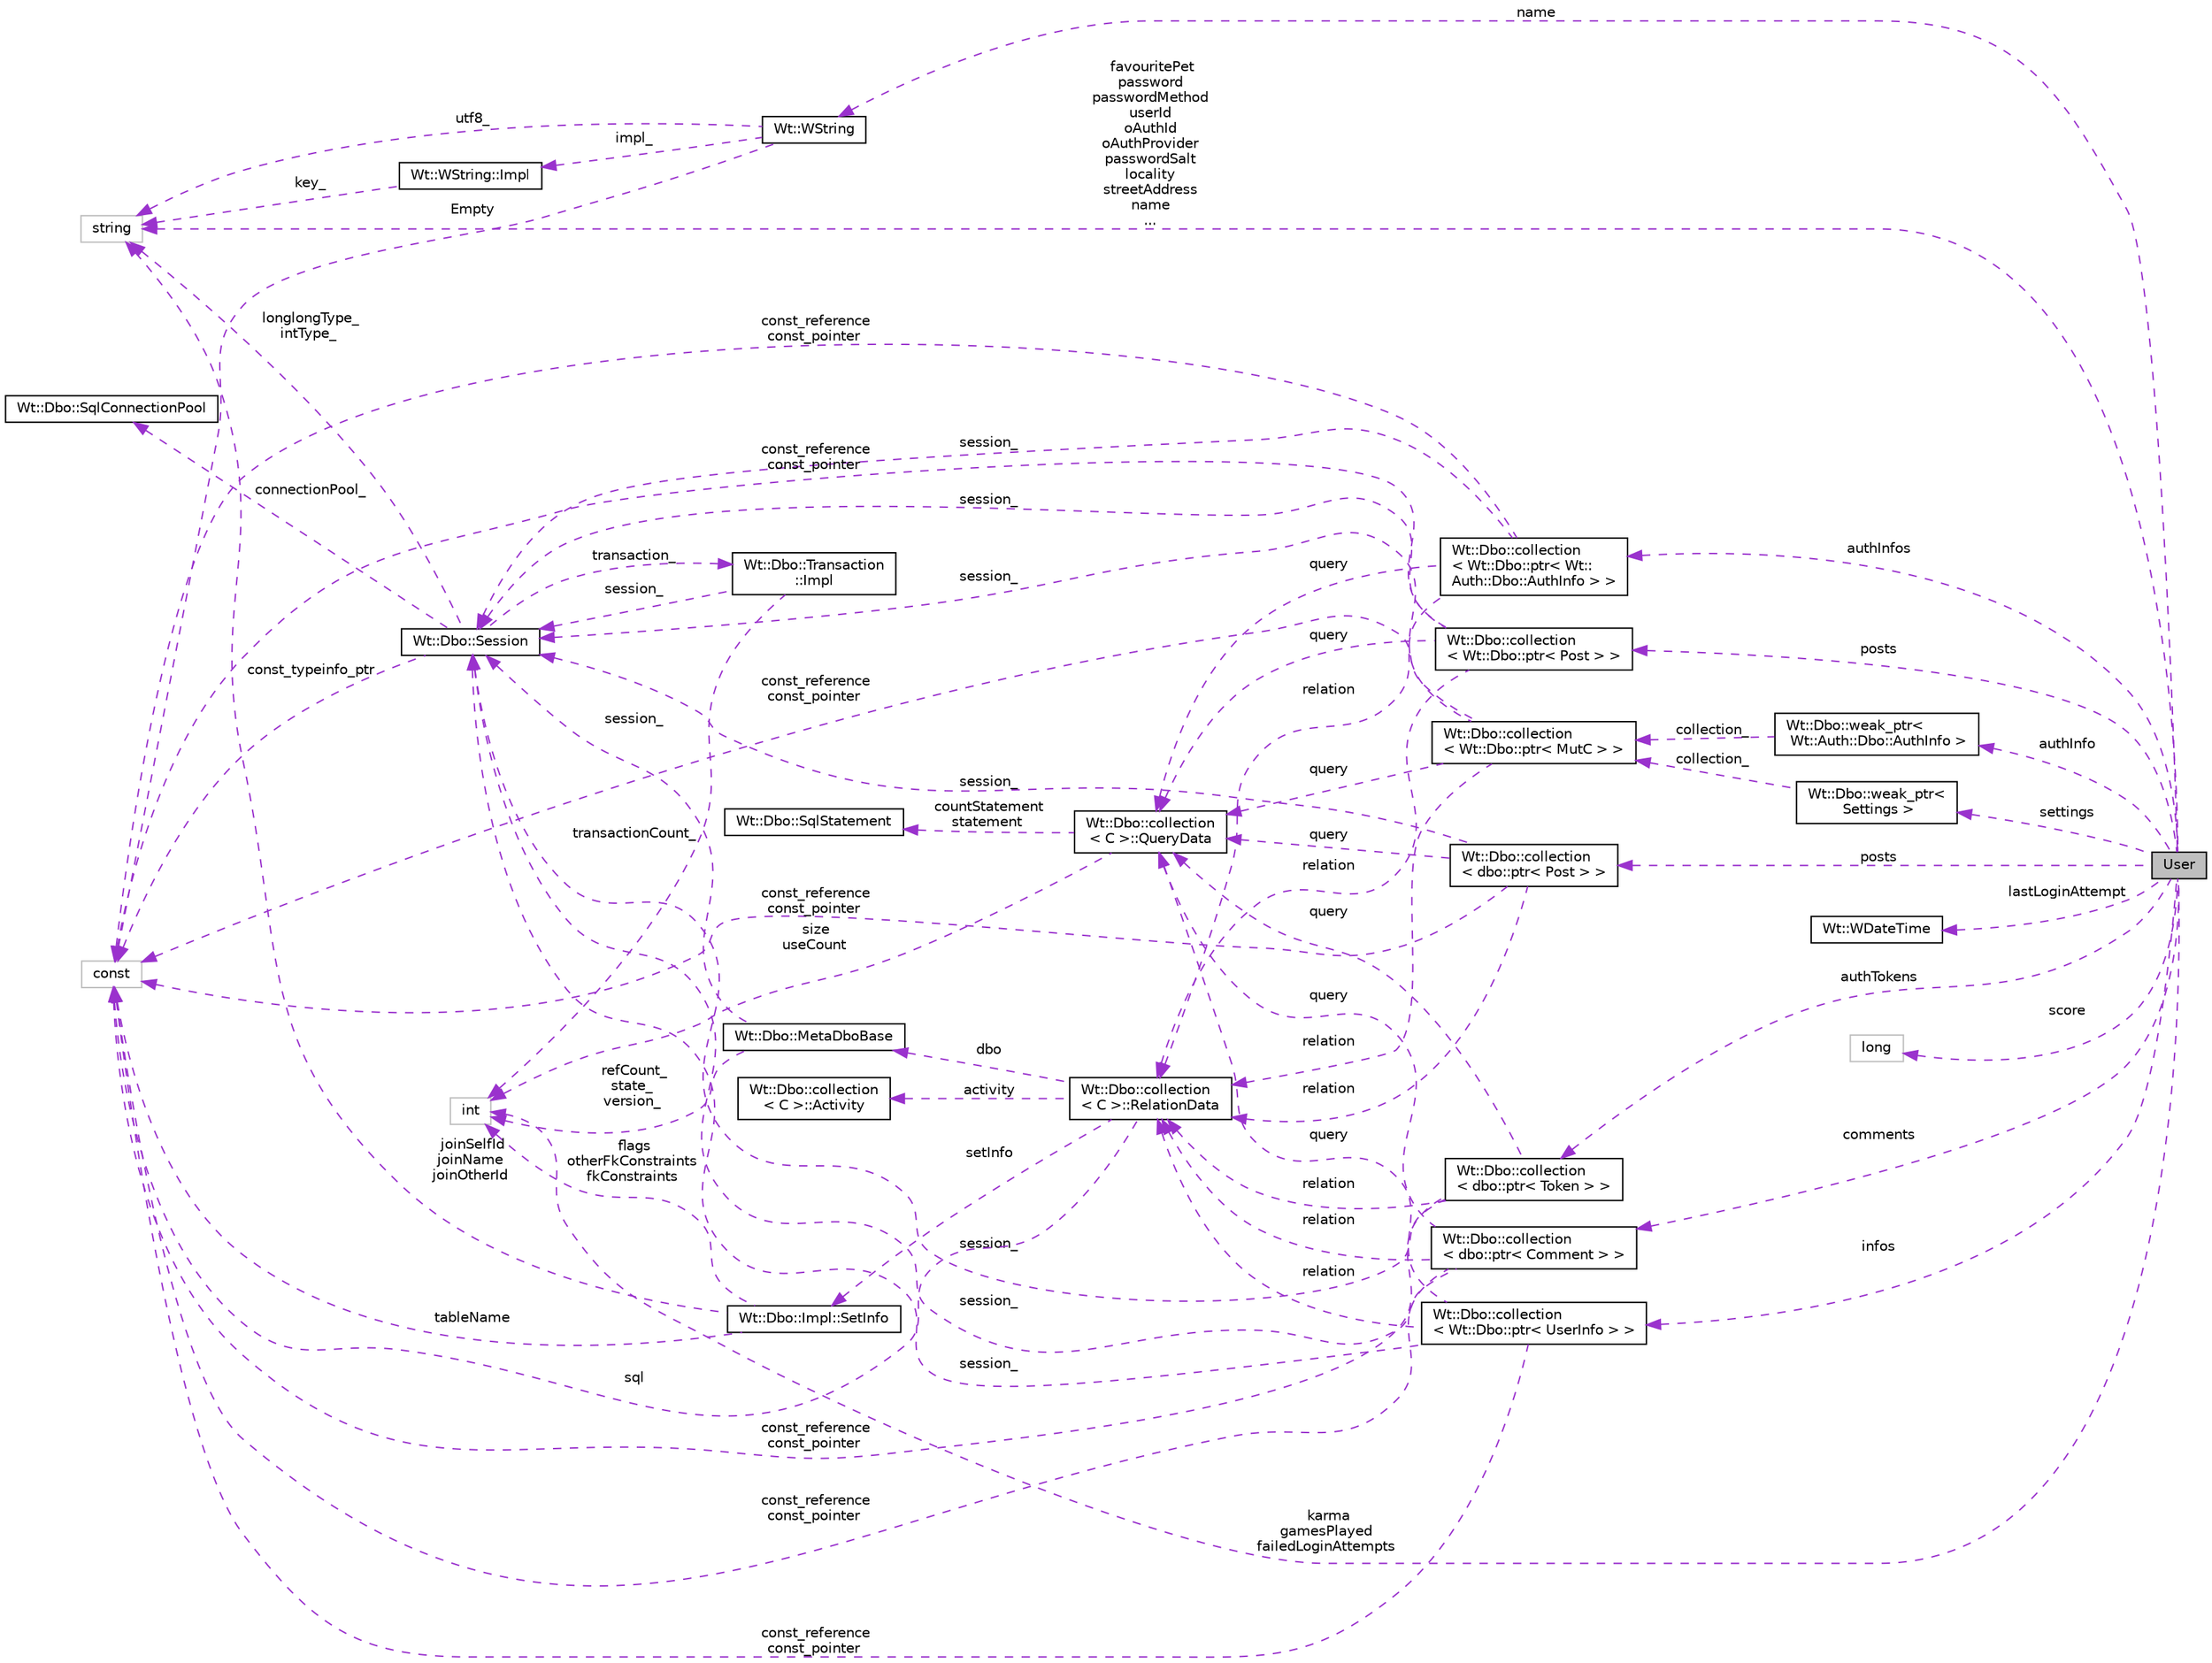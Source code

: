 digraph "User"
{
 // LATEX_PDF_SIZE
  edge [fontname="Helvetica",fontsize="10",labelfontname="Helvetica",labelfontsize="10"];
  node [fontname="Helvetica",fontsize="10",shape=record];
  rankdir="LR";
  Node1 [label="User",height=0.2,width=0.4,color="black", fillcolor="grey75", style="filled", fontcolor="black",tooltip=" "];
  Node2 -> Node1 [dir="back",color="darkorchid3",fontsize="10",style="dashed",label=" settings" ,fontname="Helvetica"];
  Node2 [label="Wt::Dbo::weak_ptr\<\l Settings \>",height=0.2,width=0.4,color="black", fillcolor="white", style="filled",URL="$classWt_1_1Dbo_1_1weak__ptr.html",tooltip=" "];
  Node3 -> Node2 [dir="back",color="darkorchid3",fontsize="10",style="dashed",label=" collection_" ,fontname="Helvetica"];
  Node3 [label="Wt::Dbo::collection\l\< Wt::Dbo::ptr\< MutC \> \>",height=0.2,width=0.4,color="black", fillcolor="white", style="filled",URL="$classWt_1_1Dbo_1_1collection.html",tooltip=" "];
  Node4 -> Node3 [dir="back",color="darkorchid3",fontsize="10",style="dashed",label=" query" ,fontname="Helvetica"];
  Node4 [label="Wt::Dbo::collection\l\< C \>::QueryData",height=0.2,width=0.4,color="black", fillcolor="white", style="filled",URL="$structWt_1_1Dbo_1_1collection_1_1QueryData.html",tooltip=" "];
  Node5 -> Node4 [dir="back",color="darkorchid3",fontsize="10",style="dashed",label=" countStatement\nstatement" ,fontname="Helvetica"];
  Node5 [label="Wt::Dbo::SqlStatement",height=0.2,width=0.4,color="black", fillcolor="white", style="filled",URL="$classWt_1_1Dbo_1_1SqlStatement.html",tooltip="Abstract base class for a prepared SQL statement."];
  Node6 -> Node4 [dir="back",color="darkorchid3",fontsize="10",style="dashed",label=" size\nuseCount" ,fontname="Helvetica"];
  Node6 [label="int",height=0.2,width=0.4,color="grey75", fillcolor="white", style="filled",tooltip=" "];
  Node7 -> Node3 [dir="back",color="darkorchid3",fontsize="10",style="dashed",label=" session_" ,fontname="Helvetica"];
  Node7 [label="Wt::Dbo::Session",height=0.2,width=0.4,color="black", fillcolor="white", style="filled",URL="$classWt_1_1Dbo_1_1Session.html",tooltip="A database session."];
  Node8 -> Node7 [dir="back",color="darkorchid3",fontsize="10",style="dashed",label=" transaction_" ,fontname="Helvetica"];
  Node8 [label="Wt::Dbo::Transaction\l::Impl",height=0.2,width=0.4,color="black", fillcolor="white", style="filled",URL="$structWt_1_1Dbo_1_1Transaction_1_1Impl.html",tooltip=" "];
  Node6 -> Node8 [dir="back",color="darkorchid3",fontsize="10",style="dashed",label=" transactionCount_" ,fontname="Helvetica"];
  Node7 -> Node8 [dir="back",color="darkorchid3",fontsize="10",style="dashed",label=" session_" ,fontname="Helvetica"];
  Node9 -> Node7 [dir="back",color="darkorchid3",fontsize="10",style="dashed",label=" longlongType_\nintType_" ,fontname="Helvetica"];
  Node9 [label="string",height=0.2,width=0.4,color="grey75", fillcolor="white", style="filled",tooltip=" "];
  Node10 -> Node7 [dir="back",color="darkorchid3",fontsize="10",style="dashed",label=" const_typeinfo_ptr" ,fontname="Helvetica"];
  Node10 [label="const",height=0.2,width=0.4,color="grey75", fillcolor="white", style="filled",tooltip=" "];
  Node11 -> Node7 [dir="back",color="darkorchid3",fontsize="10",style="dashed",label=" connectionPool_" ,fontname="Helvetica"];
  Node11 [label="Wt::Dbo::SqlConnectionPool",height=0.2,width=0.4,color="black", fillcolor="white", style="filled",URL="$classWt_1_1Dbo_1_1SqlConnectionPool.html",tooltip="Abstract base class for a SQL connection pool."];
  Node12 -> Node3 [dir="back",color="darkorchid3",fontsize="10",style="dashed",label=" relation" ,fontname="Helvetica"];
  Node12 [label="Wt::Dbo::collection\l\< C \>::RelationData",height=0.2,width=0.4,color="black", fillcolor="white", style="filled",URL="$structWt_1_1Dbo_1_1collection_1_1RelationData.html",tooltip=" "];
  Node13 -> Node12 [dir="back",color="darkorchid3",fontsize="10",style="dashed",label=" dbo" ,fontname="Helvetica"];
  Node13 [label="Wt::Dbo::MetaDboBase",height=0.2,width=0.4,color="black", fillcolor="white", style="filled",URL="$classWt_1_1Dbo_1_1MetaDboBase.html",tooltip=" "];
  Node6 -> Node13 [dir="back",color="darkorchid3",fontsize="10",style="dashed",label=" refCount_\nstate_\nversion_" ,fontname="Helvetica"];
  Node7 -> Node13 [dir="back",color="darkorchid3",fontsize="10",style="dashed",label=" session_" ,fontname="Helvetica"];
  Node14 -> Node12 [dir="back",color="darkorchid3",fontsize="10",style="dashed",label=" activity" ,fontname="Helvetica"];
  Node14 [label="Wt::Dbo::collection\l\< C \>::Activity",height=0.2,width=0.4,color="black", fillcolor="white", style="filled",URL="$structWt_1_1Dbo_1_1collection_1_1Activity.html",tooltip=" "];
  Node15 -> Node12 [dir="back",color="darkorchid3",fontsize="10",style="dashed",label=" setInfo" ,fontname="Helvetica"];
  Node15 [label="Wt::Dbo::Impl::SetInfo",height=0.2,width=0.4,color="black", fillcolor="white", style="filled",URL="$structWt_1_1Dbo_1_1Impl_1_1SetInfo.html",tooltip=" "];
  Node6 -> Node15 [dir="back",color="darkorchid3",fontsize="10",style="dashed",label=" flags\notherFkConstraints\nfkConstraints" ,fontname="Helvetica"];
  Node9 -> Node15 [dir="back",color="darkorchid3",fontsize="10",style="dashed",label=" joinSelfId\njoinName\njoinOtherId" ,fontname="Helvetica"];
  Node10 -> Node15 [dir="back",color="darkorchid3",fontsize="10",style="dashed",label=" tableName" ,fontname="Helvetica"];
  Node10 -> Node12 [dir="back",color="darkorchid3",fontsize="10",style="dashed",label=" sql" ,fontname="Helvetica"];
  Node10 -> Node3 [dir="back",color="darkorchid3",fontsize="10",style="dashed",label=" const_reference\nconst_pointer" ,fontname="Helvetica"];
  Node16 -> Node1 [dir="back",color="darkorchid3",fontsize="10",style="dashed",label=" posts" ,fontname="Helvetica"];
  Node16 [label="Wt::Dbo::collection\l\< Wt::Dbo::ptr\< Post \> \>",height=0.2,width=0.4,color="black", fillcolor="white", style="filled",URL="$classWt_1_1Dbo_1_1collection.html",tooltip=" "];
  Node4 -> Node16 [dir="back",color="darkorchid3",fontsize="10",style="dashed",label=" query" ,fontname="Helvetica"];
  Node7 -> Node16 [dir="back",color="darkorchid3",fontsize="10",style="dashed",label=" session_" ,fontname="Helvetica"];
  Node12 -> Node16 [dir="back",color="darkorchid3",fontsize="10",style="dashed",label=" relation" ,fontname="Helvetica"];
  Node10 -> Node16 [dir="back",color="darkorchid3",fontsize="10",style="dashed",label=" const_reference\nconst_pointer" ,fontname="Helvetica"];
  Node17 -> Node1 [dir="back",color="darkorchid3",fontsize="10",style="dashed",label=" name" ,fontname="Helvetica"];
  Node17 [label="Wt::WString",height=0.2,width=0.4,color="black", fillcolor="white", style="filled",URL="$classWt_1_1WString.html",tooltip="A value class which describes a locale-aware unicode string."];
  Node18 -> Node17 [dir="back",color="darkorchid3",fontsize="10",style="dashed",label=" impl_" ,fontname="Helvetica"];
  Node18 [label="Wt::WString::Impl",height=0.2,width=0.4,color="black", fillcolor="white", style="filled",URL="$structWt_1_1WString_1_1Impl.html",tooltip=" "];
  Node9 -> Node18 [dir="back",color="darkorchid3",fontsize="10",style="dashed",label=" key_" ,fontname="Helvetica"];
  Node9 -> Node17 [dir="back",color="darkorchid3",fontsize="10",style="dashed",label=" utf8_" ,fontname="Helvetica"];
  Node10 -> Node17 [dir="back",color="darkorchid3",fontsize="10",style="dashed",label=" Empty" ,fontname="Helvetica"];
  Node19 -> Node1 [dir="back",color="darkorchid3",fontsize="10",style="dashed",label=" authInfos" ,fontname="Helvetica"];
  Node19 [label="Wt::Dbo::collection\l\< Wt::Dbo::ptr\< Wt::\lAuth::Dbo::AuthInfo \> \>",height=0.2,width=0.4,color="black", fillcolor="white", style="filled",URL="$classWt_1_1Dbo_1_1collection.html",tooltip=" "];
  Node4 -> Node19 [dir="back",color="darkorchid3",fontsize="10",style="dashed",label=" query" ,fontname="Helvetica"];
  Node7 -> Node19 [dir="back",color="darkorchid3",fontsize="10",style="dashed",label=" session_" ,fontname="Helvetica"];
  Node12 -> Node19 [dir="back",color="darkorchid3",fontsize="10",style="dashed",label=" relation" ,fontname="Helvetica"];
  Node10 -> Node19 [dir="back",color="darkorchid3",fontsize="10",style="dashed",label=" const_reference\nconst_pointer" ,fontname="Helvetica"];
  Node20 -> Node1 [dir="back",color="darkorchid3",fontsize="10",style="dashed",label=" authTokens" ,fontname="Helvetica"];
  Node20 [label="Wt::Dbo::collection\l\< dbo::ptr\< Token \> \>",height=0.2,width=0.4,color="black", fillcolor="white", style="filled",URL="$classWt_1_1Dbo_1_1collection.html",tooltip=" "];
  Node4 -> Node20 [dir="back",color="darkorchid3",fontsize="10",style="dashed",label=" query" ,fontname="Helvetica"];
  Node7 -> Node20 [dir="back",color="darkorchid3",fontsize="10",style="dashed",label=" session_" ,fontname="Helvetica"];
  Node12 -> Node20 [dir="back",color="darkorchid3",fontsize="10",style="dashed",label=" relation" ,fontname="Helvetica"];
  Node10 -> Node20 [dir="back",color="darkorchid3",fontsize="10",style="dashed",label=" const_reference\nconst_pointer" ,fontname="Helvetica"];
  Node6 -> Node1 [dir="back",color="darkorchid3",fontsize="10",style="dashed",label=" karma\ngamesPlayed\nfailedLoginAttempts" ,fontname="Helvetica"];
  Node21 -> Node1 [dir="back",color="darkorchid3",fontsize="10",style="dashed",label=" lastLoginAttempt" ,fontname="Helvetica"];
  Node21 [label="Wt::WDateTime",height=0.2,width=0.4,color="black", fillcolor="white", style="filled",URL="$classWt_1_1WDateTime.html",tooltip="A calendar date and clock time."];
  Node9 -> Node1 [dir="back",color="darkorchid3",fontsize="10",style="dashed",label=" favouritePet\npassword\npasswordMethod\nuserId\noAuthId\noAuthProvider\npasswordSalt\nlocality\nstreetAddress\nname\n..." ,fontname="Helvetica"];
  Node22 -> Node1 [dir="back",color="darkorchid3",fontsize="10",style="dashed",label=" comments" ,fontname="Helvetica"];
  Node22 [label="Wt::Dbo::collection\l\< dbo::ptr\< Comment \> \>",height=0.2,width=0.4,color="black", fillcolor="white", style="filled",URL="$classWt_1_1Dbo_1_1collection.html",tooltip=" "];
  Node4 -> Node22 [dir="back",color="darkorchid3",fontsize="10",style="dashed",label=" query" ,fontname="Helvetica"];
  Node7 -> Node22 [dir="back",color="darkorchid3",fontsize="10",style="dashed",label=" session_" ,fontname="Helvetica"];
  Node12 -> Node22 [dir="back",color="darkorchid3",fontsize="10",style="dashed",label=" relation" ,fontname="Helvetica"];
  Node10 -> Node22 [dir="back",color="darkorchid3",fontsize="10",style="dashed",label=" const_reference\nconst_pointer" ,fontname="Helvetica"];
  Node23 -> Node1 [dir="back",color="darkorchid3",fontsize="10",style="dashed",label=" score" ,fontname="Helvetica"];
  Node23 [label="long",height=0.2,width=0.4,color="grey75", fillcolor="white", style="filled",tooltip=" "];
  Node24 -> Node1 [dir="back",color="darkorchid3",fontsize="10",style="dashed",label=" authInfo" ,fontname="Helvetica"];
  Node24 [label="Wt::Dbo::weak_ptr\<\l Wt::Auth::Dbo::AuthInfo \>",height=0.2,width=0.4,color="black", fillcolor="white", style="filled",URL="$classWt_1_1Dbo_1_1weak__ptr.html",tooltip=" "];
  Node3 -> Node24 [dir="back",color="darkorchid3",fontsize="10",style="dashed",label=" collection_" ,fontname="Helvetica"];
  Node25 -> Node1 [dir="back",color="darkorchid3",fontsize="10",style="dashed",label=" infos" ,fontname="Helvetica"];
  Node25 [label="Wt::Dbo::collection\l\< Wt::Dbo::ptr\< UserInfo \> \>",height=0.2,width=0.4,color="black", fillcolor="white", style="filled",URL="$classWt_1_1Dbo_1_1collection.html",tooltip=" "];
  Node4 -> Node25 [dir="back",color="darkorchid3",fontsize="10",style="dashed",label=" query" ,fontname="Helvetica"];
  Node7 -> Node25 [dir="back",color="darkorchid3",fontsize="10",style="dashed",label=" session_" ,fontname="Helvetica"];
  Node12 -> Node25 [dir="back",color="darkorchid3",fontsize="10",style="dashed",label=" relation" ,fontname="Helvetica"];
  Node10 -> Node25 [dir="back",color="darkorchid3",fontsize="10",style="dashed",label=" const_reference\nconst_pointer" ,fontname="Helvetica"];
  Node26 -> Node1 [dir="back",color="darkorchid3",fontsize="10",style="dashed",label=" posts" ,fontname="Helvetica"];
  Node26 [label="Wt::Dbo::collection\l\< dbo::ptr\< Post \> \>",height=0.2,width=0.4,color="black", fillcolor="white", style="filled",URL="$classWt_1_1Dbo_1_1collection.html",tooltip=" "];
  Node4 -> Node26 [dir="back",color="darkorchid3",fontsize="10",style="dashed",label=" query" ,fontname="Helvetica"];
  Node7 -> Node26 [dir="back",color="darkorchid3",fontsize="10",style="dashed",label=" session_" ,fontname="Helvetica"];
  Node12 -> Node26 [dir="back",color="darkorchid3",fontsize="10",style="dashed",label=" relation" ,fontname="Helvetica"];
  Node10 -> Node26 [dir="back",color="darkorchid3",fontsize="10",style="dashed",label=" const_reference\nconst_pointer" ,fontname="Helvetica"];
}
